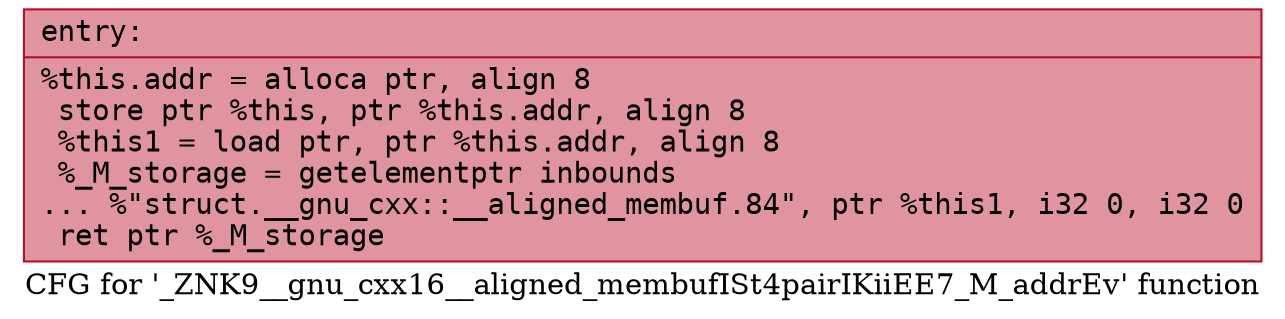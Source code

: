 digraph "CFG for '_ZNK9__gnu_cxx16__aligned_membufISt4pairIKiiEE7_M_addrEv' function" {
	label="CFG for '_ZNK9__gnu_cxx16__aligned_membufISt4pairIKiiEE7_M_addrEv' function";

	Node0x560dca119e00 [shape=record,color="#b70d28ff", style=filled, fillcolor="#b70d2870" fontname="Courier",label="{entry:\l|  %this.addr = alloca ptr, align 8\l  store ptr %this, ptr %this.addr, align 8\l  %this1 = load ptr, ptr %this.addr, align 8\l  %_M_storage = getelementptr inbounds\l... %\"struct.__gnu_cxx::__aligned_membuf.84\", ptr %this1, i32 0, i32 0\l  ret ptr %_M_storage\l}"];
}
